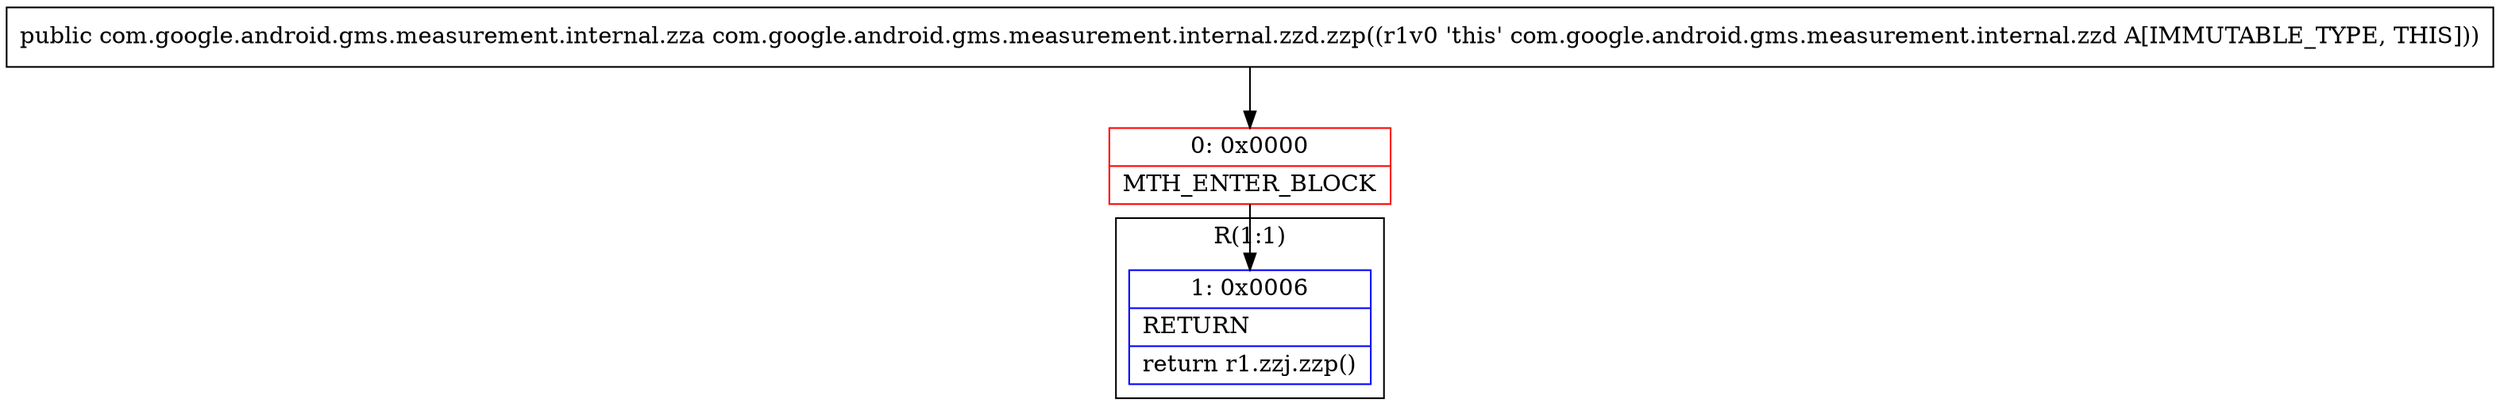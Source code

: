 digraph "CFG forcom.google.android.gms.measurement.internal.zzd.zzp()Lcom\/google\/android\/gms\/measurement\/internal\/zza;" {
subgraph cluster_Region_1657527771 {
label = "R(1:1)";
node [shape=record,color=blue];
Node_1 [shape=record,label="{1\:\ 0x0006|RETURN\l|return r1.zzj.zzp()\l}"];
}
Node_0 [shape=record,color=red,label="{0\:\ 0x0000|MTH_ENTER_BLOCK\l}"];
MethodNode[shape=record,label="{public com.google.android.gms.measurement.internal.zza com.google.android.gms.measurement.internal.zzd.zzp((r1v0 'this' com.google.android.gms.measurement.internal.zzd A[IMMUTABLE_TYPE, THIS])) }"];
MethodNode -> Node_0;
Node_0 -> Node_1;
}

